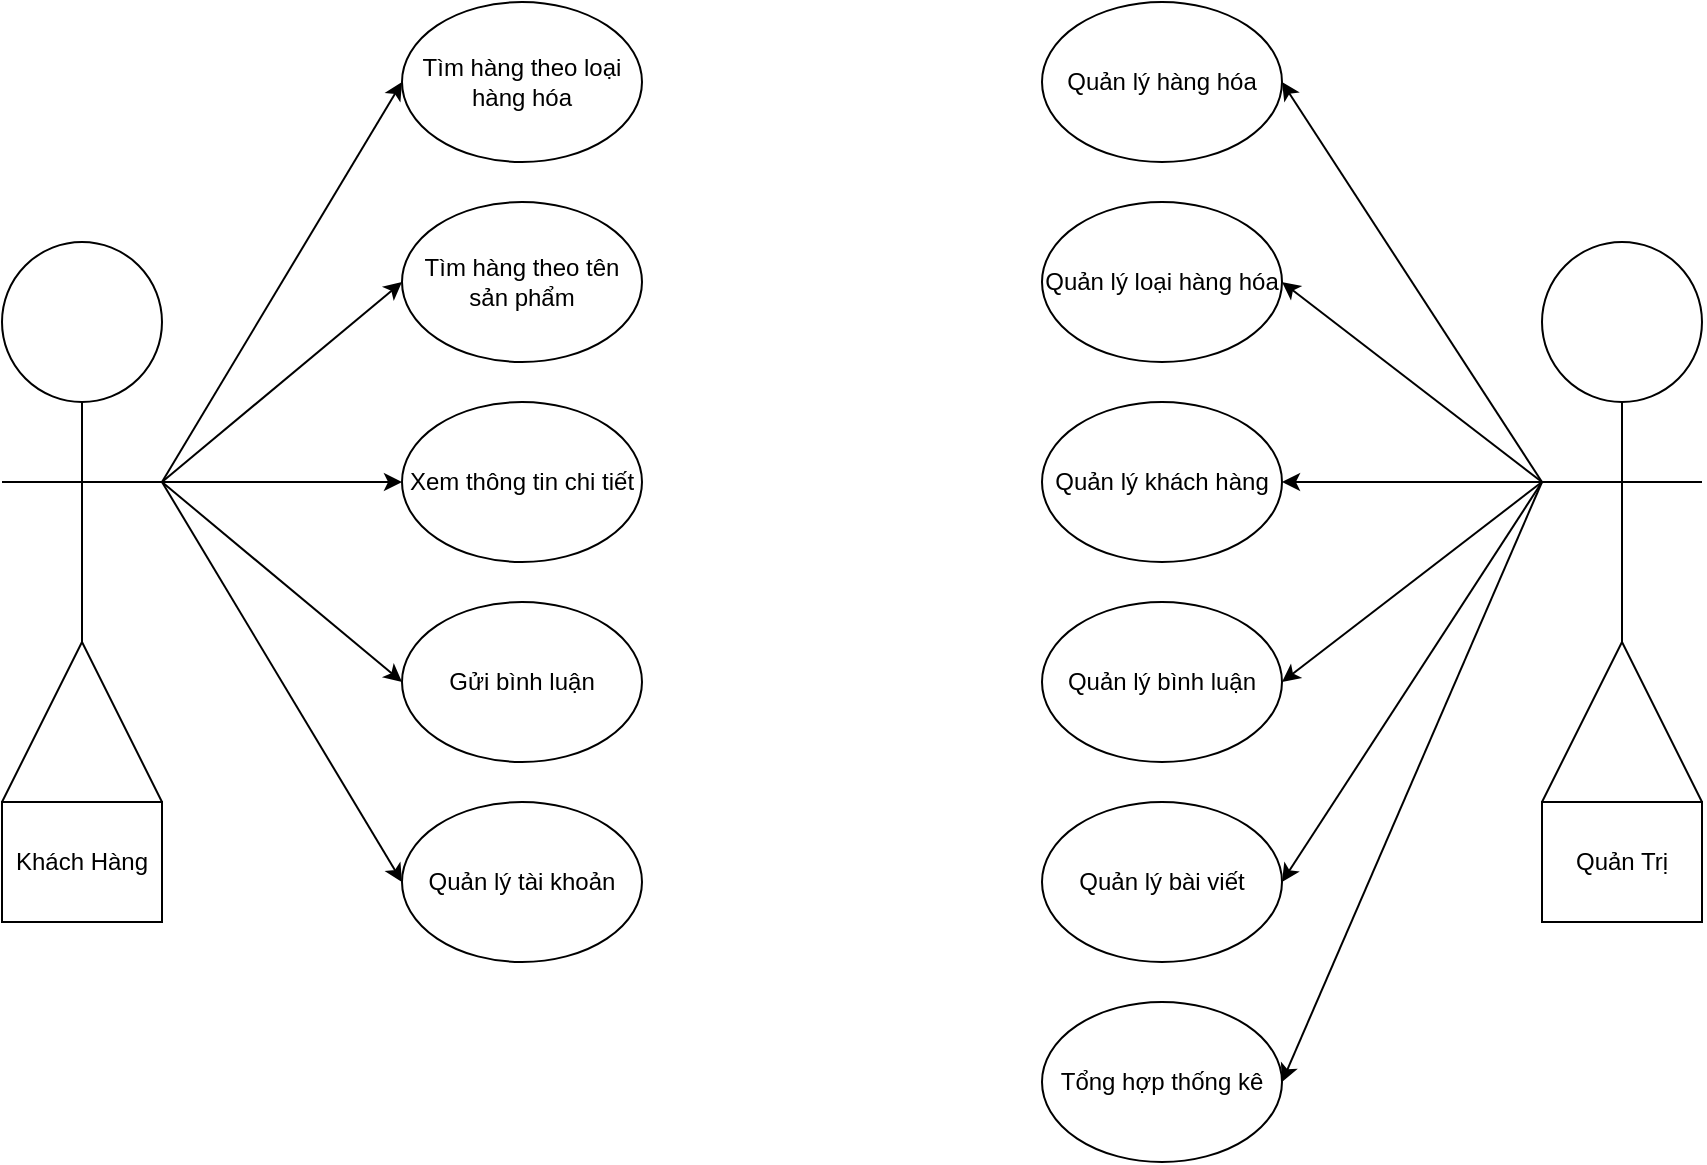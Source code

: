 <mxfile version="21.6.5" type="github">
  <diagram name="Page-1" id="K79LgaUpdWa_6wu1WZ4H">
    <mxGraphModel dx="1311" dy="666" grid="1" gridSize="10" guides="1" tooltips="1" connect="1" arrows="1" fold="1" page="1" pageScale="1" pageWidth="850" pageHeight="1100" math="0" shadow="0">
      <root>
        <mxCell id="0" />
        <mxCell id="1" parent="0" />
        <mxCell id="Gx8-pmB0b3CI8UGpHdBK-13" value="Tìm hàng theo loại hàng hóa" style="ellipse;whiteSpace=wrap;html=1;" vertex="1" parent="1">
          <mxGeometry x="200" y="200" width="120" height="80" as="geometry" />
        </mxCell>
        <mxCell id="Gx8-pmB0b3CI8UGpHdBK-14" value="Tìm hàng theo tên sản phẩm" style="ellipse;whiteSpace=wrap;html=1;" vertex="1" parent="1">
          <mxGeometry x="200" y="300" width="120" height="80" as="geometry" />
        </mxCell>
        <mxCell id="Gx8-pmB0b3CI8UGpHdBK-15" value="Xem thông tin chi tiết&lt;br&gt;" style="ellipse;whiteSpace=wrap;html=1;" vertex="1" parent="1">
          <mxGeometry x="200" y="400" width="120" height="80" as="geometry" />
        </mxCell>
        <mxCell id="Gx8-pmB0b3CI8UGpHdBK-16" value="Gửi bình luận" style="ellipse;whiteSpace=wrap;html=1;" vertex="1" parent="1">
          <mxGeometry x="200" y="500" width="120" height="80" as="geometry" />
        </mxCell>
        <mxCell id="Gx8-pmB0b3CI8UGpHdBK-17" value="Quản lý hàng hóa" style="ellipse;whiteSpace=wrap;html=1;" vertex="1" parent="1">
          <mxGeometry x="520" y="200" width="120" height="80" as="geometry" />
        </mxCell>
        <mxCell id="Gx8-pmB0b3CI8UGpHdBK-18" value="Quản lý loại hàng hóa" style="ellipse;whiteSpace=wrap;html=1;" vertex="1" parent="1">
          <mxGeometry x="520" y="300" width="120" height="80" as="geometry" />
        </mxCell>
        <mxCell id="Gx8-pmB0b3CI8UGpHdBK-19" value="Quản lý khách hàng" style="ellipse;whiteSpace=wrap;html=1;" vertex="1" parent="1">
          <mxGeometry x="520" y="400" width="120" height="80" as="geometry" />
        </mxCell>
        <mxCell id="Gx8-pmB0b3CI8UGpHdBK-20" value="Quản lý bình luận" style="ellipse;whiteSpace=wrap;html=1;" vertex="1" parent="1">
          <mxGeometry x="520" y="500" width="120" height="80" as="geometry" />
        </mxCell>
        <mxCell id="Gx8-pmB0b3CI8UGpHdBK-21" value="Quản lý tài khoản" style="ellipse;whiteSpace=wrap;html=1;" vertex="1" parent="1">
          <mxGeometry x="200" y="600" width="120" height="80" as="geometry" />
        </mxCell>
        <mxCell id="Gx8-pmB0b3CI8UGpHdBK-22" value="Quản lý bài viết" style="ellipse;whiteSpace=wrap;html=1;" vertex="1" parent="1">
          <mxGeometry x="520" y="600" width="120" height="80" as="geometry" />
        </mxCell>
        <mxCell id="Gx8-pmB0b3CI8UGpHdBK-23" value="Tổng hợp thống kê" style="ellipse;whiteSpace=wrap;html=1;" vertex="1" parent="1">
          <mxGeometry x="520" y="700" width="120" height="80" as="geometry" />
        </mxCell>
        <mxCell id="Gx8-pmB0b3CI8UGpHdBK-24" value="" style="group" vertex="1" connectable="0" parent="1">
          <mxGeometry y="320" width="80" height="280" as="geometry" />
        </mxCell>
        <mxCell id="Gx8-pmB0b3CI8UGpHdBK-1" value="" style="ellipse;whiteSpace=wrap;html=1;aspect=fixed;" vertex="1" parent="Gx8-pmB0b3CI8UGpHdBK-24">
          <mxGeometry width="80" height="80" as="geometry" />
        </mxCell>
        <mxCell id="Gx8-pmB0b3CI8UGpHdBK-2" value="" style="endArrow=none;html=1;rounded=0;entryX=0.5;entryY=1;entryDx=0;entryDy=0;" edge="1" parent="Gx8-pmB0b3CI8UGpHdBK-24" target="Gx8-pmB0b3CI8UGpHdBK-1">
          <mxGeometry width="50" height="50" relative="1" as="geometry">
            <mxPoint x="40" y="200" as="sourcePoint" />
            <mxPoint x="50" y="120" as="targetPoint" />
          </mxGeometry>
        </mxCell>
        <mxCell id="Gx8-pmB0b3CI8UGpHdBK-3" value="" style="endArrow=none;html=1;rounded=0;" edge="1" parent="Gx8-pmB0b3CI8UGpHdBK-24">
          <mxGeometry width="50" height="50" relative="1" as="geometry">
            <mxPoint y="120" as="sourcePoint" />
            <mxPoint x="40" y="120" as="targetPoint" />
          </mxGeometry>
        </mxCell>
        <mxCell id="Gx8-pmB0b3CI8UGpHdBK-4" value="" style="endArrow=none;html=1;rounded=0;" edge="1" parent="Gx8-pmB0b3CI8UGpHdBK-24">
          <mxGeometry width="50" height="50" relative="1" as="geometry">
            <mxPoint x="40" y="120" as="sourcePoint" />
            <mxPoint x="80" y="120" as="targetPoint" />
          </mxGeometry>
        </mxCell>
        <mxCell id="Gx8-pmB0b3CI8UGpHdBK-5" value="" style="endArrow=none;html=1;rounded=0;" edge="1" parent="Gx8-pmB0b3CI8UGpHdBK-24">
          <mxGeometry width="50" height="50" relative="1" as="geometry">
            <mxPoint y="280" as="sourcePoint" />
            <mxPoint x="40" y="200" as="targetPoint" />
          </mxGeometry>
        </mxCell>
        <mxCell id="Gx8-pmB0b3CI8UGpHdBK-6" value="" style="endArrow=none;html=1;rounded=0;" edge="1" parent="Gx8-pmB0b3CI8UGpHdBK-24">
          <mxGeometry width="50" height="50" relative="1" as="geometry">
            <mxPoint x="80" y="280" as="sourcePoint" />
            <mxPoint x="40" y="200" as="targetPoint" />
          </mxGeometry>
        </mxCell>
        <mxCell id="Gx8-pmB0b3CI8UGpHdBK-25" value="" style="group" vertex="1" connectable="0" parent="1">
          <mxGeometry x="770" y="320" width="80" height="280" as="geometry" />
        </mxCell>
        <mxCell id="Gx8-pmB0b3CI8UGpHdBK-7" value="" style="ellipse;whiteSpace=wrap;html=1;aspect=fixed;" vertex="1" parent="Gx8-pmB0b3CI8UGpHdBK-25">
          <mxGeometry width="80" height="80" as="geometry" />
        </mxCell>
        <mxCell id="Gx8-pmB0b3CI8UGpHdBK-8" value="" style="endArrow=none;html=1;rounded=0;entryX=0.5;entryY=1;entryDx=0;entryDy=0;" edge="1" parent="Gx8-pmB0b3CI8UGpHdBK-25" target="Gx8-pmB0b3CI8UGpHdBK-7">
          <mxGeometry width="50" height="50" relative="1" as="geometry">
            <mxPoint x="40" y="200" as="sourcePoint" />
            <mxPoint x="50" y="120" as="targetPoint" />
          </mxGeometry>
        </mxCell>
        <mxCell id="Gx8-pmB0b3CI8UGpHdBK-9" value="" style="endArrow=none;html=1;rounded=0;" edge="1" parent="Gx8-pmB0b3CI8UGpHdBK-25">
          <mxGeometry width="50" height="50" relative="1" as="geometry">
            <mxPoint y="120" as="sourcePoint" />
            <mxPoint x="40" y="120" as="targetPoint" />
          </mxGeometry>
        </mxCell>
        <mxCell id="Gx8-pmB0b3CI8UGpHdBK-10" value="" style="endArrow=none;html=1;rounded=0;" edge="1" parent="Gx8-pmB0b3CI8UGpHdBK-25">
          <mxGeometry width="50" height="50" relative="1" as="geometry">
            <mxPoint x="40" y="120" as="sourcePoint" />
            <mxPoint x="80" y="120" as="targetPoint" />
          </mxGeometry>
        </mxCell>
        <mxCell id="Gx8-pmB0b3CI8UGpHdBK-11" value="" style="endArrow=none;html=1;rounded=0;" edge="1" parent="Gx8-pmB0b3CI8UGpHdBK-25">
          <mxGeometry width="50" height="50" relative="1" as="geometry">
            <mxPoint y="280" as="sourcePoint" />
            <mxPoint x="40" y="200" as="targetPoint" />
          </mxGeometry>
        </mxCell>
        <mxCell id="Gx8-pmB0b3CI8UGpHdBK-12" value="" style="endArrow=none;html=1;rounded=0;" edge="1" parent="Gx8-pmB0b3CI8UGpHdBK-25">
          <mxGeometry width="50" height="50" relative="1" as="geometry">
            <mxPoint x="80" y="280" as="sourcePoint" />
            <mxPoint x="40" y="200" as="targetPoint" />
          </mxGeometry>
        </mxCell>
        <mxCell id="Gx8-pmB0b3CI8UGpHdBK-26" value="" style="endArrow=classic;html=1;rounded=0;entryX=0;entryY=0.5;entryDx=0;entryDy=0;" edge="1" parent="1" target="Gx8-pmB0b3CI8UGpHdBK-13">
          <mxGeometry width="50" height="50" relative="1" as="geometry">
            <mxPoint x="80" y="440" as="sourcePoint" />
            <mxPoint x="130" y="390" as="targetPoint" />
          </mxGeometry>
        </mxCell>
        <mxCell id="Gx8-pmB0b3CI8UGpHdBK-27" value="" style="endArrow=classic;html=1;rounded=0;entryX=0;entryY=0.5;entryDx=0;entryDy=0;" edge="1" parent="1" target="Gx8-pmB0b3CI8UGpHdBK-14">
          <mxGeometry width="50" height="50" relative="1" as="geometry">
            <mxPoint x="80" y="440" as="sourcePoint" />
            <mxPoint x="210" y="250" as="targetPoint" />
          </mxGeometry>
        </mxCell>
        <mxCell id="Gx8-pmB0b3CI8UGpHdBK-28" value="" style="endArrow=classic;html=1;rounded=0;entryX=0;entryY=0.5;entryDx=0;entryDy=0;" edge="1" parent="1" target="Gx8-pmB0b3CI8UGpHdBK-15">
          <mxGeometry width="50" height="50" relative="1" as="geometry">
            <mxPoint x="80" y="440" as="sourcePoint" />
            <mxPoint x="390" y="360" as="targetPoint" />
          </mxGeometry>
        </mxCell>
        <mxCell id="Gx8-pmB0b3CI8UGpHdBK-29" value="" style="endArrow=classic;html=1;rounded=0;entryX=0;entryY=0.5;entryDx=0;entryDy=0;" edge="1" parent="1" target="Gx8-pmB0b3CI8UGpHdBK-16">
          <mxGeometry width="50" height="50" relative="1" as="geometry">
            <mxPoint x="80" y="440" as="sourcePoint" />
            <mxPoint x="390" y="360" as="targetPoint" />
          </mxGeometry>
        </mxCell>
        <mxCell id="Gx8-pmB0b3CI8UGpHdBK-30" value="" style="endArrow=classic;html=1;rounded=0;entryX=0;entryY=0.5;entryDx=0;entryDy=0;" edge="1" parent="1" target="Gx8-pmB0b3CI8UGpHdBK-21">
          <mxGeometry width="50" height="50" relative="1" as="geometry">
            <mxPoint x="80" y="440" as="sourcePoint" />
            <mxPoint x="390" y="360" as="targetPoint" />
          </mxGeometry>
        </mxCell>
        <mxCell id="Gx8-pmB0b3CI8UGpHdBK-31" value="" style="endArrow=classic;html=1;rounded=0;entryX=1;entryY=0.5;entryDx=0;entryDy=0;" edge="1" parent="1" target="Gx8-pmB0b3CI8UGpHdBK-17">
          <mxGeometry width="50" height="50" relative="1" as="geometry">
            <mxPoint x="770" y="440" as="sourcePoint" />
            <mxPoint x="390" y="470" as="targetPoint" />
          </mxGeometry>
        </mxCell>
        <mxCell id="Gx8-pmB0b3CI8UGpHdBK-32" value="" style="endArrow=classic;html=1;rounded=0;entryX=1;entryY=0.5;entryDx=0;entryDy=0;" edge="1" parent="1" target="Gx8-pmB0b3CI8UGpHdBK-18">
          <mxGeometry width="50" height="50" relative="1" as="geometry">
            <mxPoint x="770" y="440" as="sourcePoint" />
            <mxPoint x="390" y="470" as="targetPoint" />
          </mxGeometry>
        </mxCell>
        <mxCell id="Gx8-pmB0b3CI8UGpHdBK-33" value="" style="endArrow=classic;html=1;rounded=0;entryX=1;entryY=0.5;entryDx=0;entryDy=0;" edge="1" parent="1" target="Gx8-pmB0b3CI8UGpHdBK-19">
          <mxGeometry width="50" height="50" relative="1" as="geometry">
            <mxPoint x="770" y="440" as="sourcePoint" />
            <mxPoint x="390" y="470" as="targetPoint" />
          </mxGeometry>
        </mxCell>
        <mxCell id="Gx8-pmB0b3CI8UGpHdBK-34" value="" style="endArrow=classic;html=1;rounded=0;entryX=1;entryY=0.5;entryDx=0;entryDy=0;" edge="1" parent="1" target="Gx8-pmB0b3CI8UGpHdBK-20">
          <mxGeometry width="50" height="50" relative="1" as="geometry">
            <mxPoint x="770" y="440" as="sourcePoint" />
            <mxPoint x="390" y="470" as="targetPoint" />
          </mxGeometry>
        </mxCell>
        <mxCell id="Gx8-pmB0b3CI8UGpHdBK-35" value="" style="endArrow=classic;html=1;rounded=0;entryX=1;entryY=0.5;entryDx=0;entryDy=0;" edge="1" parent="1" target="Gx8-pmB0b3CI8UGpHdBK-22">
          <mxGeometry width="50" height="50" relative="1" as="geometry">
            <mxPoint x="770" y="440" as="sourcePoint" />
            <mxPoint x="390" y="470" as="targetPoint" />
          </mxGeometry>
        </mxCell>
        <mxCell id="Gx8-pmB0b3CI8UGpHdBK-36" value="" style="endArrow=classic;html=1;rounded=0;entryX=1;entryY=0.5;entryDx=0;entryDy=0;" edge="1" parent="1" target="Gx8-pmB0b3CI8UGpHdBK-23">
          <mxGeometry width="50" height="50" relative="1" as="geometry">
            <mxPoint x="770" y="440" as="sourcePoint" />
            <mxPoint x="390" y="470" as="targetPoint" />
          </mxGeometry>
        </mxCell>
        <mxCell id="Gx8-pmB0b3CI8UGpHdBK-37" value="Khách Hàng" style="rounded=0;whiteSpace=wrap;html=1;" vertex="1" parent="1">
          <mxGeometry y="600" width="80" height="60" as="geometry" />
        </mxCell>
        <mxCell id="Gx8-pmB0b3CI8UGpHdBK-39" value="Quản Trị" style="rounded=0;whiteSpace=wrap;html=1;" vertex="1" parent="1">
          <mxGeometry x="770" y="600" width="80" height="60" as="geometry" />
        </mxCell>
      </root>
    </mxGraphModel>
  </diagram>
</mxfile>
